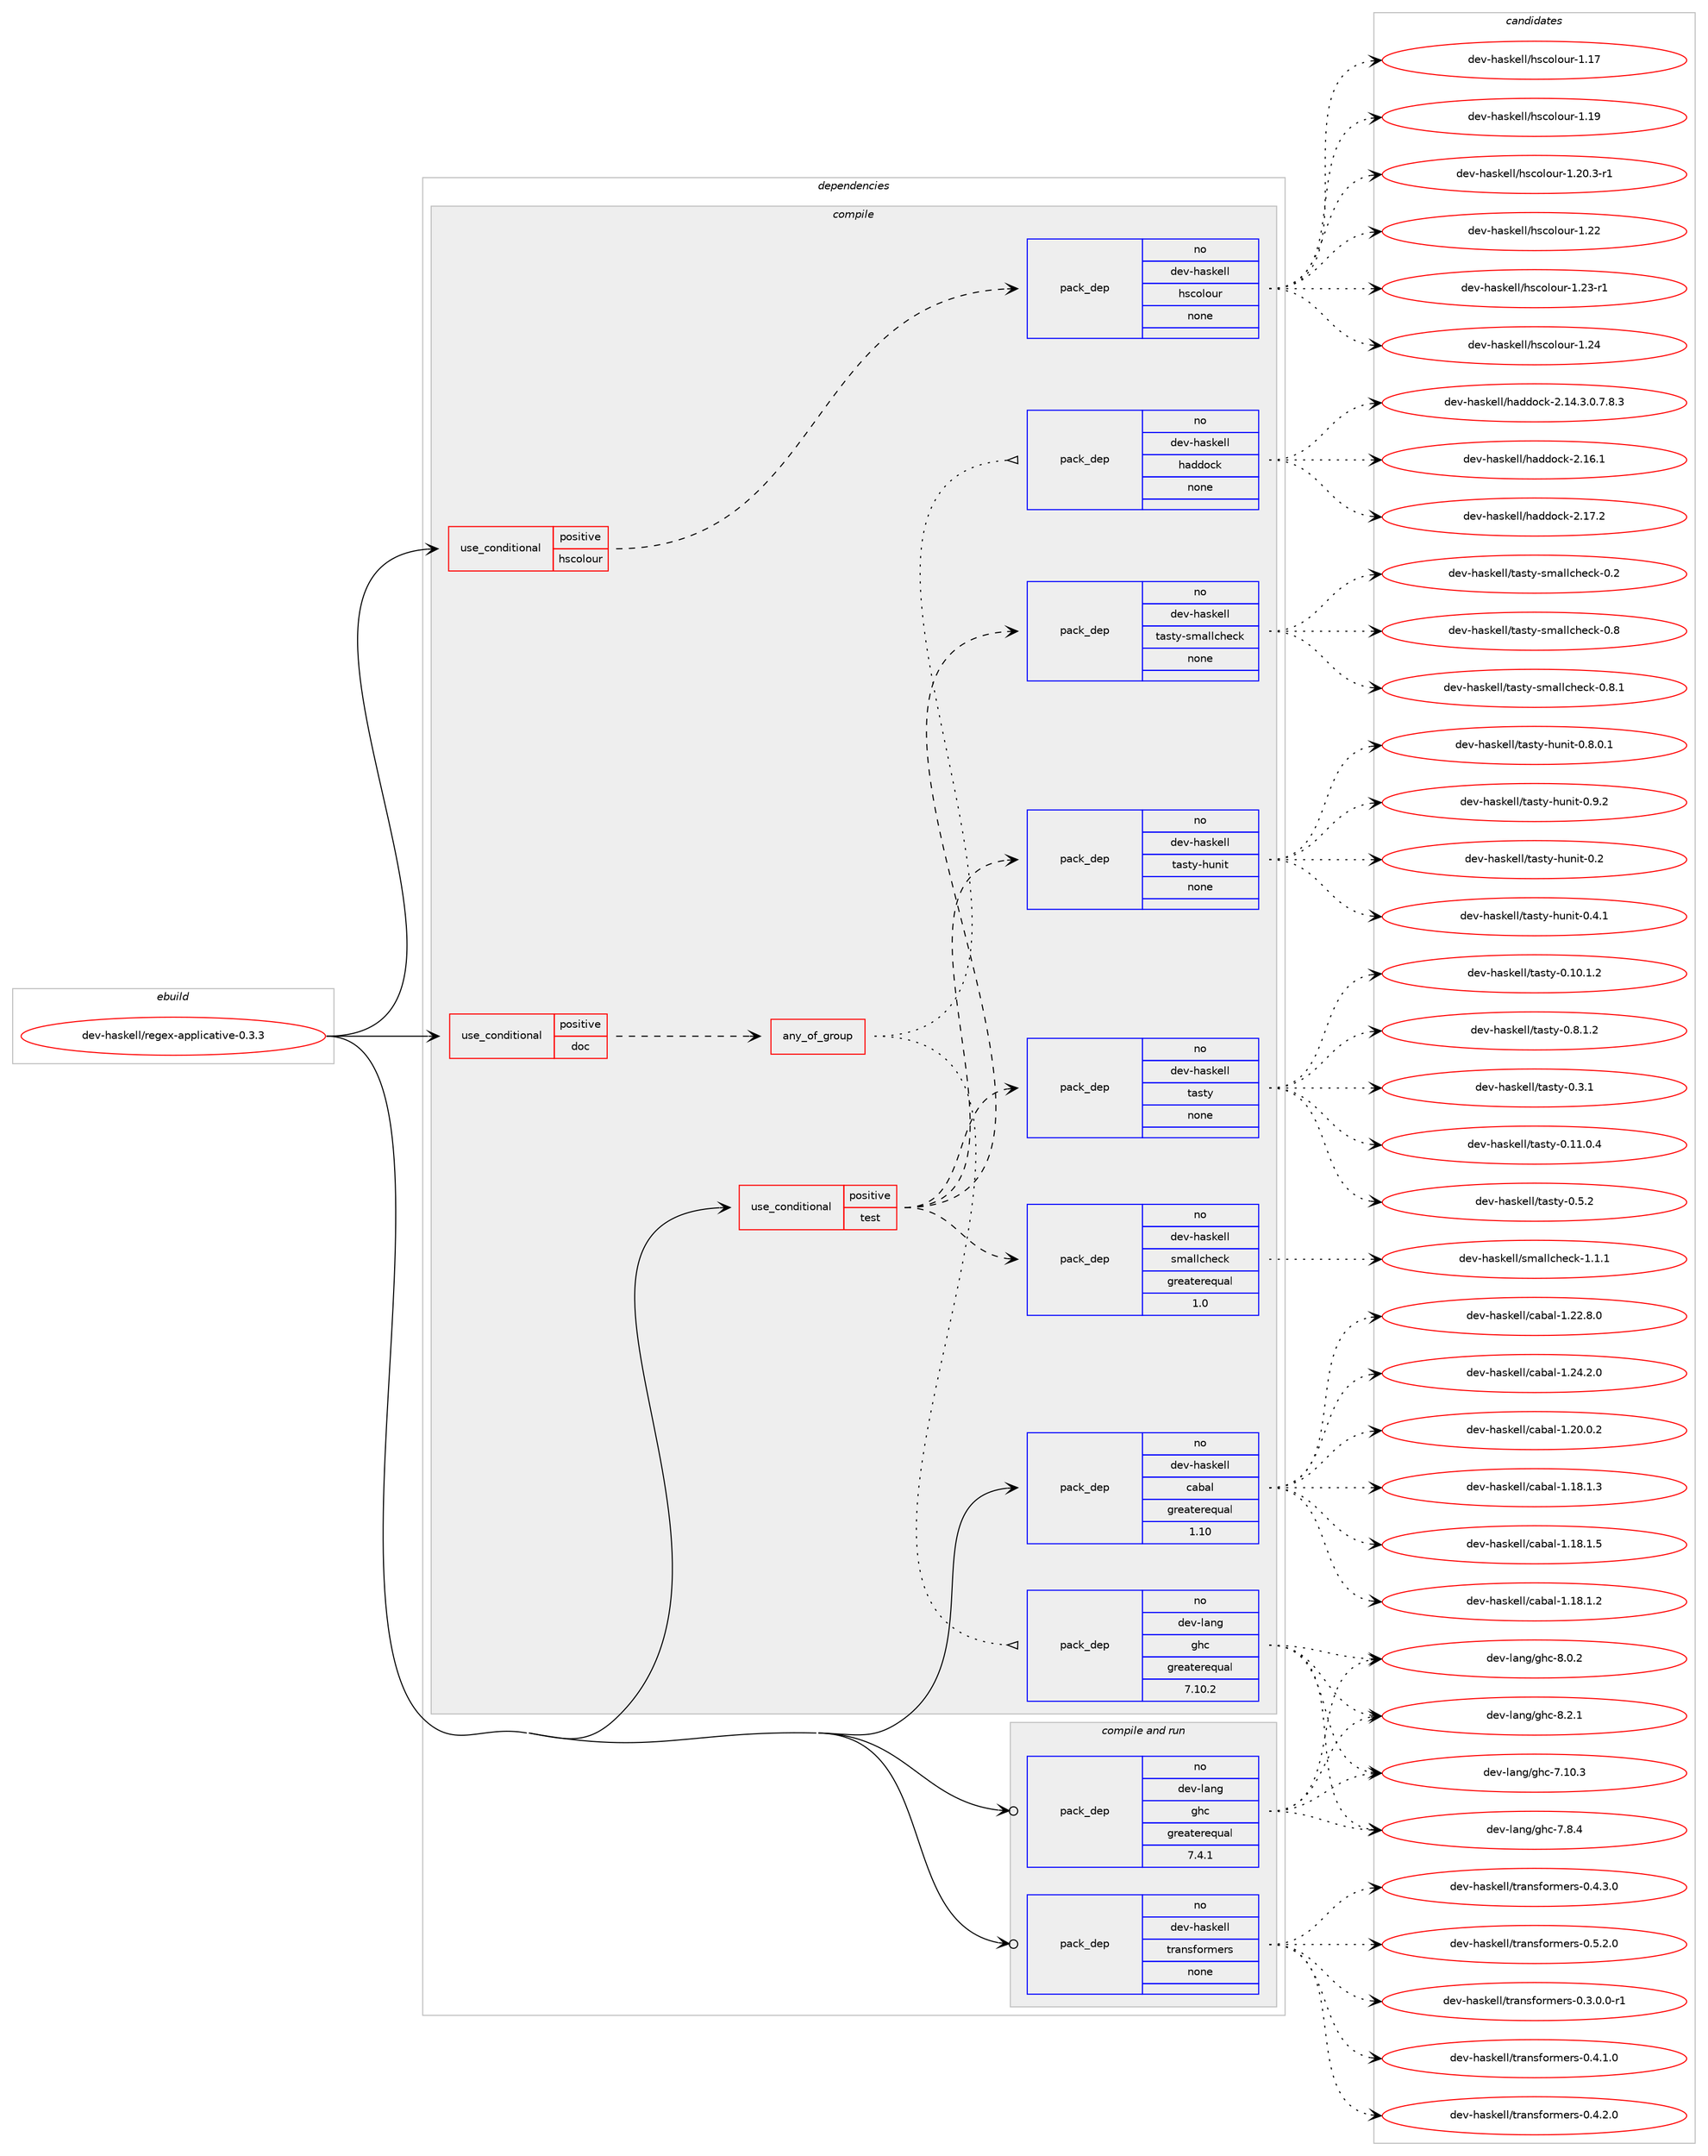 digraph prolog {

# *************
# Graph options
# *************

newrank=true;
concentrate=true;
compound=true;
graph [rankdir=LR,fontname=Helvetica,fontsize=10,ranksep=1.5];#, ranksep=2.5, nodesep=0.2];
edge  [arrowhead=vee];
node  [fontname=Helvetica,fontsize=10];

# **********
# The ebuild
# **********

subgraph cluster_leftcol {
color=gray;
rank=same;
label=<<i>ebuild</i>>;
id [label="dev-haskell/regex-applicative-0.3.3", color=red, width=4, href="../dev-haskell/regex-applicative-0.3.3.svg"];
}

# ****************
# The dependencies
# ****************

subgraph cluster_midcol {
color=gray;
label=<<i>dependencies</i>>;
subgraph cluster_compile {
fillcolor="#eeeeee";
style=filled;
label=<<i>compile</i>>;
subgraph cond20509 {
dependency90580 [label=<<TABLE BORDER="0" CELLBORDER="1" CELLSPACING="0" CELLPADDING="4"><TR><TD ROWSPAN="3" CELLPADDING="10">use_conditional</TD></TR><TR><TD>positive</TD></TR><TR><TD>doc</TD></TR></TABLE>>, shape=none, color=red];
subgraph any2566 {
dependency90581 [label=<<TABLE BORDER="0" CELLBORDER="1" CELLSPACING="0" CELLPADDING="4"><TR><TD CELLPADDING="10">any_of_group</TD></TR></TABLE>>, shape=none, color=red];subgraph pack67475 {
dependency90582 [label=<<TABLE BORDER="0" CELLBORDER="1" CELLSPACING="0" CELLPADDING="4" WIDTH="220"><TR><TD ROWSPAN="6" CELLPADDING="30">pack_dep</TD></TR><TR><TD WIDTH="110">no</TD></TR><TR><TD>dev-haskell</TD></TR><TR><TD>haddock</TD></TR><TR><TD>none</TD></TR><TR><TD></TD></TR></TABLE>>, shape=none, color=blue];
}
dependency90581:e -> dependency90582:w [weight=20,style="dotted",arrowhead="oinv"];
subgraph pack67476 {
dependency90583 [label=<<TABLE BORDER="0" CELLBORDER="1" CELLSPACING="0" CELLPADDING="4" WIDTH="220"><TR><TD ROWSPAN="6" CELLPADDING="30">pack_dep</TD></TR><TR><TD WIDTH="110">no</TD></TR><TR><TD>dev-lang</TD></TR><TR><TD>ghc</TD></TR><TR><TD>greaterequal</TD></TR><TR><TD>7.10.2</TD></TR></TABLE>>, shape=none, color=blue];
}
dependency90581:e -> dependency90583:w [weight=20,style="dotted",arrowhead="oinv"];
}
dependency90580:e -> dependency90581:w [weight=20,style="dashed",arrowhead="vee"];
}
id:e -> dependency90580:w [weight=20,style="solid",arrowhead="vee"];
subgraph cond20510 {
dependency90584 [label=<<TABLE BORDER="0" CELLBORDER="1" CELLSPACING="0" CELLPADDING="4"><TR><TD ROWSPAN="3" CELLPADDING="10">use_conditional</TD></TR><TR><TD>positive</TD></TR><TR><TD>hscolour</TD></TR></TABLE>>, shape=none, color=red];
subgraph pack67477 {
dependency90585 [label=<<TABLE BORDER="0" CELLBORDER="1" CELLSPACING="0" CELLPADDING="4" WIDTH="220"><TR><TD ROWSPAN="6" CELLPADDING="30">pack_dep</TD></TR><TR><TD WIDTH="110">no</TD></TR><TR><TD>dev-haskell</TD></TR><TR><TD>hscolour</TD></TR><TR><TD>none</TD></TR><TR><TD></TD></TR></TABLE>>, shape=none, color=blue];
}
dependency90584:e -> dependency90585:w [weight=20,style="dashed",arrowhead="vee"];
}
id:e -> dependency90584:w [weight=20,style="solid",arrowhead="vee"];
subgraph cond20511 {
dependency90586 [label=<<TABLE BORDER="0" CELLBORDER="1" CELLSPACING="0" CELLPADDING="4"><TR><TD ROWSPAN="3" CELLPADDING="10">use_conditional</TD></TR><TR><TD>positive</TD></TR><TR><TD>test</TD></TR></TABLE>>, shape=none, color=red];
subgraph pack67478 {
dependency90587 [label=<<TABLE BORDER="0" CELLBORDER="1" CELLSPACING="0" CELLPADDING="4" WIDTH="220"><TR><TD ROWSPAN="6" CELLPADDING="30">pack_dep</TD></TR><TR><TD WIDTH="110">no</TD></TR><TR><TD>dev-haskell</TD></TR><TR><TD>smallcheck</TD></TR><TR><TD>greaterequal</TD></TR><TR><TD>1.0</TD></TR></TABLE>>, shape=none, color=blue];
}
dependency90586:e -> dependency90587:w [weight=20,style="dashed",arrowhead="vee"];
subgraph pack67479 {
dependency90588 [label=<<TABLE BORDER="0" CELLBORDER="1" CELLSPACING="0" CELLPADDING="4" WIDTH="220"><TR><TD ROWSPAN="6" CELLPADDING="30">pack_dep</TD></TR><TR><TD WIDTH="110">no</TD></TR><TR><TD>dev-haskell</TD></TR><TR><TD>tasty</TD></TR><TR><TD>none</TD></TR><TR><TD></TD></TR></TABLE>>, shape=none, color=blue];
}
dependency90586:e -> dependency90588:w [weight=20,style="dashed",arrowhead="vee"];
subgraph pack67480 {
dependency90589 [label=<<TABLE BORDER="0" CELLBORDER="1" CELLSPACING="0" CELLPADDING="4" WIDTH="220"><TR><TD ROWSPAN="6" CELLPADDING="30">pack_dep</TD></TR><TR><TD WIDTH="110">no</TD></TR><TR><TD>dev-haskell</TD></TR><TR><TD>tasty-hunit</TD></TR><TR><TD>none</TD></TR><TR><TD></TD></TR></TABLE>>, shape=none, color=blue];
}
dependency90586:e -> dependency90589:w [weight=20,style="dashed",arrowhead="vee"];
subgraph pack67481 {
dependency90590 [label=<<TABLE BORDER="0" CELLBORDER="1" CELLSPACING="0" CELLPADDING="4" WIDTH="220"><TR><TD ROWSPAN="6" CELLPADDING="30">pack_dep</TD></TR><TR><TD WIDTH="110">no</TD></TR><TR><TD>dev-haskell</TD></TR><TR><TD>tasty-smallcheck</TD></TR><TR><TD>none</TD></TR><TR><TD></TD></TR></TABLE>>, shape=none, color=blue];
}
dependency90586:e -> dependency90590:w [weight=20,style="dashed",arrowhead="vee"];
}
id:e -> dependency90586:w [weight=20,style="solid",arrowhead="vee"];
subgraph pack67482 {
dependency90591 [label=<<TABLE BORDER="0" CELLBORDER="1" CELLSPACING="0" CELLPADDING="4" WIDTH="220"><TR><TD ROWSPAN="6" CELLPADDING="30">pack_dep</TD></TR><TR><TD WIDTH="110">no</TD></TR><TR><TD>dev-haskell</TD></TR><TR><TD>cabal</TD></TR><TR><TD>greaterequal</TD></TR><TR><TD>1.10</TD></TR></TABLE>>, shape=none, color=blue];
}
id:e -> dependency90591:w [weight=20,style="solid",arrowhead="vee"];
}
subgraph cluster_compileandrun {
fillcolor="#eeeeee";
style=filled;
label=<<i>compile and run</i>>;
subgraph pack67483 {
dependency90592 [label=<<TABLE BORDER="0" CELLBORDER="1" CELLSPACING="0" CELLPADDING="4" WIDTH="220"><TR><TD ROWSPAN="6" CELLPADDING="30">pack_dep</TD></TR><TR><TD WIDTH="110">no</TD></TR><TR><TD>dev-haskell</TD></TR><TR><TD>transformers</TD></TR><TR><TD>none</TD></TR><TR><TD></TD></TR></TABLE>>, shape=none, color=blue];
}
id:e -> dependency90592:w [weight=20,style="solid",arrowhead="odotvee"];
subgraph pack67484 {
dependency90593 [label=<<TABLE BORDER="0" CELLBORDER="1" CELLSPACING="0" CELLPADDING="4" WIDTH="220"><TR><TD ROWSPAN="6" CELLPADDING="30">pack_dep</TD></TR><TR><TD WIDTH="110">no</TD></TR><TR><TD>dev-lang</TD></TR><TR><TD>ghc</TD></TR><TR><TD>greaterequal</TD></TR><TR><TD>7.4.1</TD></TR></TABLE>>, shape=none, color=blue];
}
id:e -> dependency90593:w [weight=20,style="solid",arrowhead="odotvee"];
}
subgraph cluster_run {
fillcolor="#eeeeee";
style=filled;
label=<<i>run</i>>;
}
}

# **************
# The candidates
# **************

subgraph cluster_choices {
rank=same;
color=gray;
label=<<i>candidates</i>>;

subgraph choice67475 {
color=black;
nodesep=1;
choice1001011184510497115107101108108471049710010011199107455046495246514648465546564651 [label="dev-haskell/haddock-2.14.3.0.7.8.3", color=red, width=4,href="../dev-haskell/haddock-2.14.3.0.7.8.3.svg"];
choice100101118451049711510710110810847104971001001119910745504649544649 [label="dev-haskell/haddock-2.16.1", color=red, width=4,href="../dev-haskell/haddock-2.16.1.svg"];
choice100101118451049711510710110810847104971001001119910745504649554650 [label="dev-haskell/haddock-2.17.2", color=red, width=4,href="../dev-haskell/haddock-2.17.2.svg"];
dependency90582:e -> choice1001011184510497115107101108108471049710010011199107455046495246514648465546564651:w [style=dotted,weight="100"];
dependency90582:e -> choice100101118451049711510710110810847104971001001119910745504649544649:w [style=dotted,weight="100"];
dependency90582:e -> choice100101118451049711510710110810847104971001001119910745504649554650:w [style=dotted,weight="100"];
}
subgraph choice67476 {
color=black;
nodesep=1;
choice1001011184510897110103471031049945554649484651 [label="dev-lang/ghc-7.10.3", color=red, width=4,href="../dev-lang/ghc-7.10.3.svg"];
choice10010111845108971101034710310499455546564652 [label="dev-lang/ghc-7.8.4", color=red, width=4,href="../dev-lang/ghc-7.8.4.svg"];
choice10010111845108971101034710310499455646484650 [label="dev-lang/ghc-8.0.2", color=red, width=4,href="../dev-lang/ghc-8.0.2.svg"];
choice10010111845108971101034710310499455646504649 [label="dev-lang/ghc-8.2.1", color=red, width=4,href="../dev-lang/ghc-8.2.1.svg"];
dependency90583:e -> choice1001011184510897110103471031049945554649484651:w [style=dotted,weight="100"];
dependency90583:e -> choice10010111845108971101034710310499455546564652:w [style=dotted,weight="100"];
dependency90583:e -> choice10010111845108971101034710310499455646484650:w [style=dotted,weight="100"];
dependency90583:e -> choice10010111845108971101034710310499455646504649:w [style=dotted,weight="100"];
}
subgraph choice67477 {
color=black;
nodesep=1;
choice100101118451049711510710110810847104115991111081111171144549464955 [label="dev-haskell/hscolour-1.17", color=red, width=4,href="../dev-haskell/hscolour-1.17.svg"];
choice100101118451049711510710110810847104115991111081111171144549464957 [label="dev-haskell/hscolour-1.19", color=red, width=4,href="../dev-haskell/hscolour-1.19.svg"];
choice10010111845104971151071011081084710411599111108111117114454946504846514511449 [label="dev-haskell/hscolour-1.20.3-r1", color=red, width=4,href="../dev-haskell/hscolour-1.20.3-r1.svg"];
choice100101118451049711510710110810847104115991111081111171144549465050 [label="dev-haskell/hscolour-1.22", color=red, width=4,href="../dev-haskell/hscolour-1.22.svg"];
choice1001011184510497115107101108108471041159911110811111711445494650514511449 [label="dev-haskell/hscolour-1.23-r1", color=red, width=4,href="../dev-haskell/hscolour-1.23-r1.svg"];
choice100101118451049711510710110810847104115991111081111171144549465052 [label="dev-haskell/hscolour-1.24", color=red, width=4,href="../dev-haskell/hscolour-1.24.svg"];
dependency90585:e -> choice100101118451049711510710110810847104115991111081111171144549464955:w [style=dotted,weight="100"];
dependency90585:e -> choice100101118451049711510710110810847104115991111081111171144549464957:w [style=dotted,weight="100"];
dependency90585:e -> choice10010111845104971151071011081084710411599111108111117114454946504846514511449:w [style=dotted,weight="100"];
dependency90585:e -> choice100101118451049711510710110810847104115991111081111171144549465050:w [style=dotted,weight="100"];
dependency90585:e -> choice1001011184510497115107101108108471041159911110811111711445494650514511449:w [style=dotted,weight="100"];
dependency90585:e -> choice100101118451049711510710110810847104115991111081111171144549465052:w [style=dotted,weight="100"];
}
subgraph choice67478 {
color=black;
nodesep=1;
choice100101118451049711510710110810847115109971081089910410199107454946494649 [label="dev-haskell/smallcheck-1.1.1", color=red, width=4,href="../dev-haskell/smallcheck-1.1.1.svg"];
dependency90587:e -> choice100101118451049711510710110810847115109971081089910410199107454946494649:w [style=dotted,weight="100"];
}
subgraph choice67479 {
color=black;
nodesep=1;
choice10010111845104971151071011081084711697115116121454846494846494650 [label="dev-haskell/tasty-0.10.1.2", color=red, width=4,href="../dev-haskell/tasty-0.10.1.2.svg"];
choice10010111845104971151071011081084711697115116121454846494946484652 [label="dev-haskell/tasty-0.11.0.4", color=red, width=4,href="../dev-haskell/tasty-0.11.0.4.svg"];
choice10010111845104971151071011081084711697115116121454846514649 [label="dev-haskell/tasty-0.3.1", color=red, width=4,href="../dev-haskell/tasty-0.3.1.svg"];
choice10010111845104971151071011081084711697115116121454846534650 [label="dev-haskell/tasty-0.5.2", color=red, width=4,href="../dev-haskell/tasty-0.5.2.svg"];
choice100101118451049711510710110810847116971151161214548465646494650 [label="dev-haskell/tasty-0.8.1.2", color=red, width=4,href="../dev-haskell/tasty-0.8.1.2.svg"];
dependency90588:e -> choice10010111845104971151071011081084711697115116121454846494846494650:w [style=dotted,weight="100"];
dependency90588:e -> choice10010111845104971151071011081084711697115116121454846494946484652:w [style=dotted,weight="100"];
dependency90588:e -> choice10010111845104971151071011081084711697115116121454846514649:w [style=dotted,weight="100"];
dependency90588:e -> choice10010111845104971151071011081084711697115116121454846534650:w [style=dotted,weight="100"];
dependency90588:e -> choice100101118451049711510710110810847116971151161214548465646494650:w [style=dotted,weight="100"];
}
subgraph choice67480 {
color=black;
nodesep=1;
choice100101118451049711510710110810847116971151161214510411711010511645484650 [label="dev-haskell/tasty-hunit-0.2", color=red, width=4,href="../dev-haskell/tasty-hunit-0.2.svg"];
choice1001011184510497115107101108108471169711511612145104117110105116454846524649 [label="dev-haskell/tasty-hunit-0.4.1", color=red, width=4,href="../dev-haskell/tasty-hunit-0.4.1.svg"];
choice10010111845104971151071011081084711697115116121451041171101051164548465646484649 [label="dev-haskell/tasty-hunit-0.8.0.1", color=red, width=4,href="../dev-haskell/tasty-hunit-0.8.0.1.svg"];
choice1001011184510497115107101108108471169711511612145104117110105116454846574650 [label="dev-haskell/tasty-hunit-0.9.2", color=red, width=4,href="../dev-haskell/tasty-hunit-0.9.2.svg"];
dependency90589:e -> choice100101118451049711510710110810847116971151161214510411711010511645484650:w [style=dotted,weight="100"];
dependency90589:e -> choice1001011184510497115107101108108471169711511612145104117110105116454846524649:w [style=dotted,weight="100"];
dependency90589:e -> choice10010111845104971151071011081084711697115116121451041171101051164548465646484649:w [style=dotted,weight="100"];
dependency90589:e -> choice1001011184510497115107101108108471169711511612145104117110105116454846574650:w [style=dotted,weight="100"];
}
subgraph choice67481 {
color=black;
nodesep=1;
choice100101118451049711510710110810847116971151161214511510997108108991041019910745484650 [label="dev-haskell/tasty-smallcheck-0.2", color=red, width=4,href="../dev-haskell/tasty-smallcheck-0.2.svg"];
choice100101118451049711510710110810847116971151161214511510997108108991041019910745484656 [label="dev-haskell/tasty-smallcheck-0.8", color=red, width=4,href="../dev-haskell/tasty-smallcheck-0.8.svg"];
choice1001011184510497115107101108108471169711511612145115109971081089910410199107454846564649 [label="dev-haskell/tasty-smallcheck-0.8.1", color=red, width=4,href="../dev-haskell/tasty-smallcheck-0.8.1.svg"];
dependency90590:e -> choice100101118451049711510710110810847116971151161214511510997108108991041019910745484650:w [style=dotted,weight="100"];
dependency90590:e -> choice100101118451049711510710110810847116971151161214511510997108108991041019910745484656:w [style=dotted,weight="100"];
dependency90590:e -> choice1001011184510497115107101108108471169711511612145115109971081089910410199107454846564649:w [style=dotted,weight="100"];
}
subgraph choice67482 {
color=black;
nodesep=1;
choice10010111845104971151071011081084799979897108454946495646494650 [label="dev-haskell/cabal-1.18.1.2", color=red, width=4,href="../dev-haskell/cabal-1.18.1.2.svg"];
choice10010111845104971151071011081084799979897108454946495646494651 [label="dev-haskell/cabal-1.18.1.3", color=red, width=4,href="../dev-haskell/cabal-1.18.1.3.svg"];
choice10010111845104971151071011081084799979897108454946495646494653 [label="dev-haskell/cabal-1.18.1.5", color=red, width=4,href="../dev-haskell/cabal-1.18.1.5.svg"];
choice10010111845104971151071011081084799979897108454946504846484650 [label="dev-haskell/cabal-1.20.0.2", color=red, width=4,href="../dev-haskell/cabal-1.20.0.2.svg"];
choice10010111845104971151071011081084799979897108454946505046564648 [label="dev-haskell/cabal-1.22.8.0", color=red, width=4,href="../dev-haskell/cabal-1.22.8.0.svg"];
choice10010111845104971151071011081084799979897108454946505246504648 [label="dev-haskell/cabal-1.24.2.0", color=red, width=4,href="../dev-haskell/cabal-1.24.2.0.svg"];
dependency90591:e -> choice10010111845104971151071011081084799979897108454946495646494650:w [style=dotted,weight="100"];
dependency90591:e -> choice10010111845104971151071011081084799979897108454946495646494651:w [style=dotted,weight="100"];
dependency90591:e -> choice10010111845104971151071011081084799979897108454946495646494653:w [style=dotted,weight="100"];
dependency90591:e -> choice10010111845104971151071011081084799979897108454946504846484650:w [style=dotted,weight="100"];
dependency90591:e -> choice10010111845104971151071011081084799979897108454946505046564648:w [style=dotted,weight="100"];
dependency90591:e -> choice10010111845104971151071011081084799979897108454946505246504648:w [style=dotted,weight="100"];
}
subgraph choice67483 {
color=black;
nodesep=1;
choice1001011184510497115107101108108471161149711011510211111410910111411545484651464846484511449 [label="dev-haskell/transformers-0.3.0.0-r1", color=red, width=4,href="../dev-haskell/transformers-0.3.0.0-r1.svg"];
choice100101118451049711510710110810847116114971101151021111141091011141154548465246494648 [label="dev-haskell/transformers-0.4.1.0", color=red, width=4,href="../dev-haskell/transformers-0.4.1.0.svg"];
choice100101118451049711510710110810847116114971101151021111141091011141154548465246504648 [label="dev-haskell/transformers-0.4.2.0", color=red, width=4,href="../dev-haskell/transformers-0.4.2.0.svg"];
choice100101118451049711510710110810847116114971101151021111141091011141154548465246514648 [label="dev-haskell/transformers-0.4.3.0", color=red, width=4,href="../dev-haskell/transformers-0.4.3.0.svg"];
choice100101118451049711510710110810847116114971101151021111141091011141154548465346504648 [label="dev-haskell/transformers-0.5.2.0", color=red, width=4,href="../dev-haskell/transformers-0.5.2.0.svg"];
dependency90592:e -> choice1001011184510497115107101108108471161149711011510211111410910111411545484651464846484511449:w [style=dotted,weight="100"];
dependency90592:e -> choice100101118451049711510710110810847116114971101151021111141091011141154548465246494648:w [style=dotted,weight="100"];
dependency90592:e -> choice100101118451049711510710110810847116114971101151021111141091011141154548465246504648:w [style=dotted,weight="100"];
dependency90592:e -> choice100101118451049711510710110810847116114971101151021111141091011141154548465246514648:w [style=dotted,weight="100"];
dependency90592:e -> choice100101118451049711510710110810847116114971101151021111141091011141154548465346504648:w [style=dotted,weight="100"];
}
subgraph choice67484 {
color=black;
nodesep=1;
choice1001011184510897110103471031049945554649484651 [label="dev-lang/ghc-7.10.3", color=red, width=4,href="../dev-lang/ghc-7.10.3.svg"];
choice10010111845108971101034710310499455546564652 [label="dev-lang/ghc-7.8.4", color=red, width=4,href="../dev-lang/ghc-7.8.4.svg"];
choice10010111845108971101034710310499455646484650 [label="dev-lang/ghc-8.0.2", color=red, width=4,href="../dev-lang/ghc-8.0.2.svg"];
choice10010111845108971101034710310499455646504649 [label="dev-lang/ghc-8.2.1", color=red, width=4,href="../dev-lang/ghc-8.2.1.svg"];
dependency90593:e -> choice1001011184510897110103471031049945554649484651:w [style=dotted,weight="100"];
dependency90593:e -> choice10010111845108971101034710310499455546564652:w [style=dotted,weight="100"];
dependency90593:e -> choice10010111845108971101034710310499455646484650:w [style=dotted,weight="100"];
dependency90593:e -> choice10010111845108971101034710310499455646504649:w [style=dotted,weight="100"];
}
}

}
